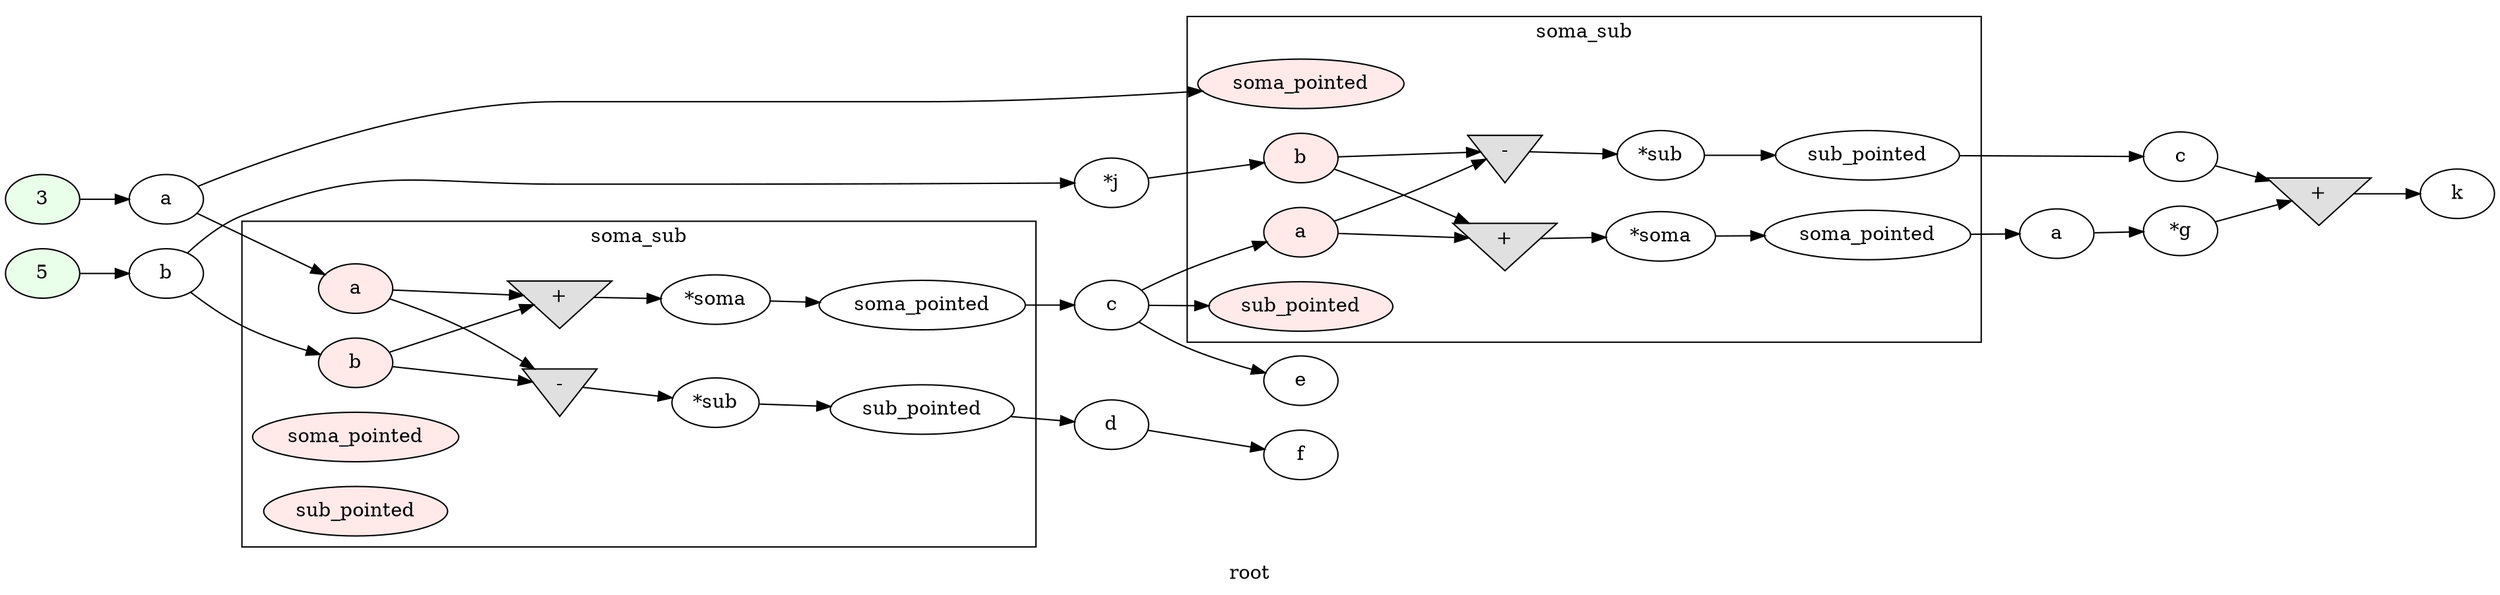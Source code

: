 digraph G
{
rankdir=LR;
label = "root";
	node_000011 [ label = "3", style=filled, fillcolor="#E9FFE9", startingline=10 ]
	node_000012 [ label = "a", startingline=10 ]
	node_000013 [ label = "5", style=filled, fillcolor="#E9FFE9", startingline=11 ]
	node_000014 [ label = "b", startingline=11 ]
	node_000025 [ label = "c", startingline=13 ]
	node_000026 [ label = "d", startingline=13 ]
	node_000027 [ label = "e", startingline=14 ]
	node_000028 [ label = "f", startingline=15 ]
	node_000029 [ label = "*j", startingline=20 ]
	node_000040 [ label = "a", startingline=20 ]
	node_000041 [ label = "c", startingline=20 ]
	node_000042 [ label = "*g", startingline=21 ]
	node_000043 [ label = "+", shape=invtriangle, style=filled, fillcolor="#E0E0E0", startingline=21 ]
	node_000044 [ label = "k", startingline=21 ]
subgraph cluster_1 {
label = "soma_sub";
parent = "G";
startingline = 13;
	node_000015 [ label = "a", style=filled, fillcolor="#FFE9E9", startingline=2 ]
	node_000016 [ label = "b", style=filled, fillcolor="#FFE9E9", startingline=2 ]
	node_000017 [ label = "soma_pointed", style=filled, fillcolor="#FFE9E9", startingline=2 ]
	node_000018 [ label = "sub_pointed", style=filled, fillcolor="#FFE9E9", startingline=2 ]
	node_000019 [ label = "+", shape=invtriangle, style=filled, fillcolor="#E0E0E0", startingline=4 ]
	node_000020 [ label = "*soma", startingline=4 ]
	node_000021 [ label = "soma_pointed", startingline=4 ]
	node_000022 [ label = "-", shape=invtriangle, style=filled, fillcolor="#E0E0E0", startingline=5 ]
	node_000023 [ label = "*sub", startingline=5 ]
	node_000024 [ label = "sub_pointed", startingline=5 ]
}
subgraph cluster_2 {
label = "soma_sub";
parent = "G";
startingline = 20;
	node_000030 [ label = "a", style=filled, fillcolor="#FFE9E9", startingline=2 ]
	node_000031 [ label = "b", style=filled, fillcolor="#FFE9E9", startingline=2 ]
	node_000032 [ label = "soma_pointed", style=filled, fillcolor="#FFE9E9", startingline=2 ]
	node_000033 [ label = "sub_pointed", style=filled, fillcolor="#FFE9E9", startingline=2 ]
	node_000034 [ label = "+", shape=invtriangle, style=filled, fillcolor="#E0E0E0", startingline=4 ]
	node_000035 [ label = "*soma", startingline=4 ]
	node_000036 [ label = "soma_pointed", startingline=4 ]
	node_000037 [ label = "-", shape=invtriangle, style=filled, fillcolor="#E0E0E0", startingline=5 ]
	node_000038 [ label = "*sub", startingline=5 ]
	node_000039 [ label = "sub_pointed", startingline=5 ]
}
	node_000011 -> node_000012
	node_000012 -> node_000015
	node_000012 -> node_000032
	node_000013 -> node_000014
	node_000014 -> node_000016
	node_000014 -> node_000029
	node_000025 -> node_000027
	node_000025 -> node_000030
	node_000025 -> node_000033
	node_000026 -> node_000028
	node_000029 -> node_000031
	node_000040 -> node_000042
	node_000041 -> node_000043
	node_000042 -> node_000043
	node_000043 -> node_000044
	node_000015 -> node_000019
	node_000015 -> node_000022
	node_000016 -> node_000019
	node_000016 -> node_000022
	node_000019 -> node_000020
	node_000020 -> node_000021
	node_000021 -> node_000025
	node_000022 -> node_000023
	node_000023 -> node_000024
	node_000024 -> node_000026
	node_000030 -> node_000034
	node_000030 -> node_000037
	node_000031 -> node_000034
	node_000031 -> node_000037
	node_000034 -> node_000035
	node_000035 -> node_000036
	node_000036 -> node_000040
	node_000037 -> node_000038
	node_000038 -> node_000039
	node_000039 -> node_000041
}
